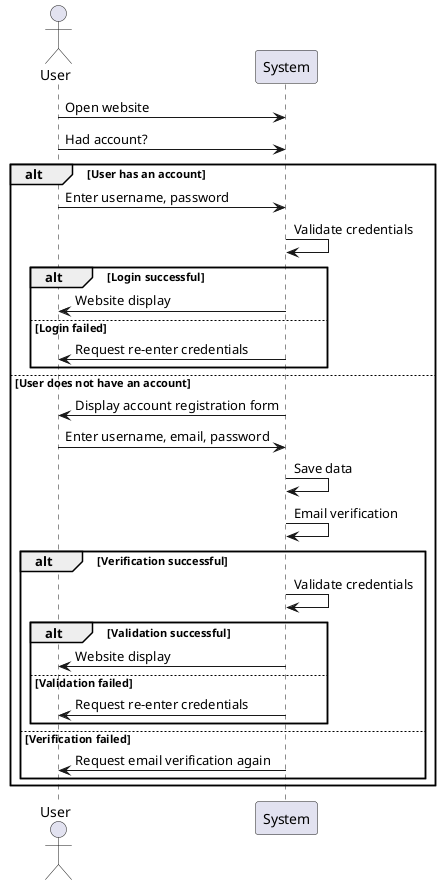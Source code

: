@startuml
actor User
participant "System" as System

User -> System: Open website
User -> System: Had account?
alt User has an account
    User -> System: Enter username, password
    System -> System: Validate credentials
    alt Login successful
        System -> User: Website display
    else Login failed
        System -> User: Request re-enter credentials
    end
else User does not have an account
    System -> User: Display account registration form
    User -> System: Enter username, email, password
    System -> System: Save data
    System -> System: Email verification
    alt Verification successful
        System -> System: Validate credentials
        alt Validation successful
            System -> User: Website display
        else Validation failed
            System -> User: Request re-enter credentials
        end
    else Verification failed
        System -> User: Request email verification again
    end
end
@enduml
